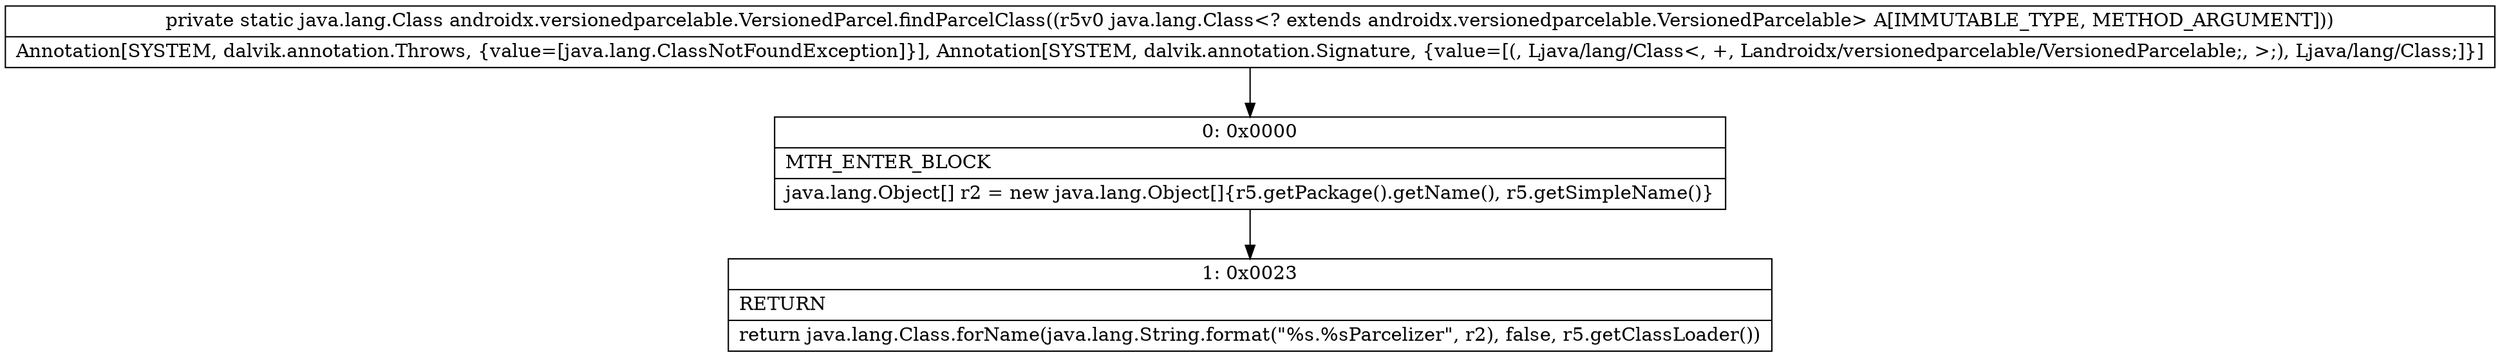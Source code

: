 digraph "CFG forandroidx.versionedparcelable.VersionedParcel.findParcelClass(Ljava\/lang\/Class;)Ljava\/lang\/Class;" {
Node_0 [shape=record,label="{0\:\ 0x0000|MTH_ENTER_BLOCK\l|java.lang.Object[] r2 = new java.lang.Object[]\{r5.getPackage().getName(), r5.getSimpleName()\}\l}"];
Node_1 [shape=record,label="{1\:\ 0x0023|RETURN\l|return java.lang.Class.forName(java.lang.String.format(\"%s.%sParcelizer\", r2), false, r5.getClassLoader())\l}"];
MethodNode[shape=record,label="{private static java.lang.Class androidx.versionedparcelable.VersionedParcel.findParcelClass((r5v0 java.lang.Class\<? extends androidx.versionedparcelable.VersionedParcelable\> A[IMMUTABLE_TYPE, METHOD_ARGUMENT]))  | Annotation[SYSTEM, dalvik.annotation.Throws, \{value=[java.lang.ClassNotFoundException]\}], Annotation[SYSTEM, dalvik.annotation.Signature, \{value=[(, Ljava\/lang\/Class\<, +, Landroidx\/versionedparcelable\/VersionedParcelable;, \>;), Ljava\/lang\/Class;]\}]\l}"];
MethodNode -> Node_0;
Node_0 -> Node_1;
}

